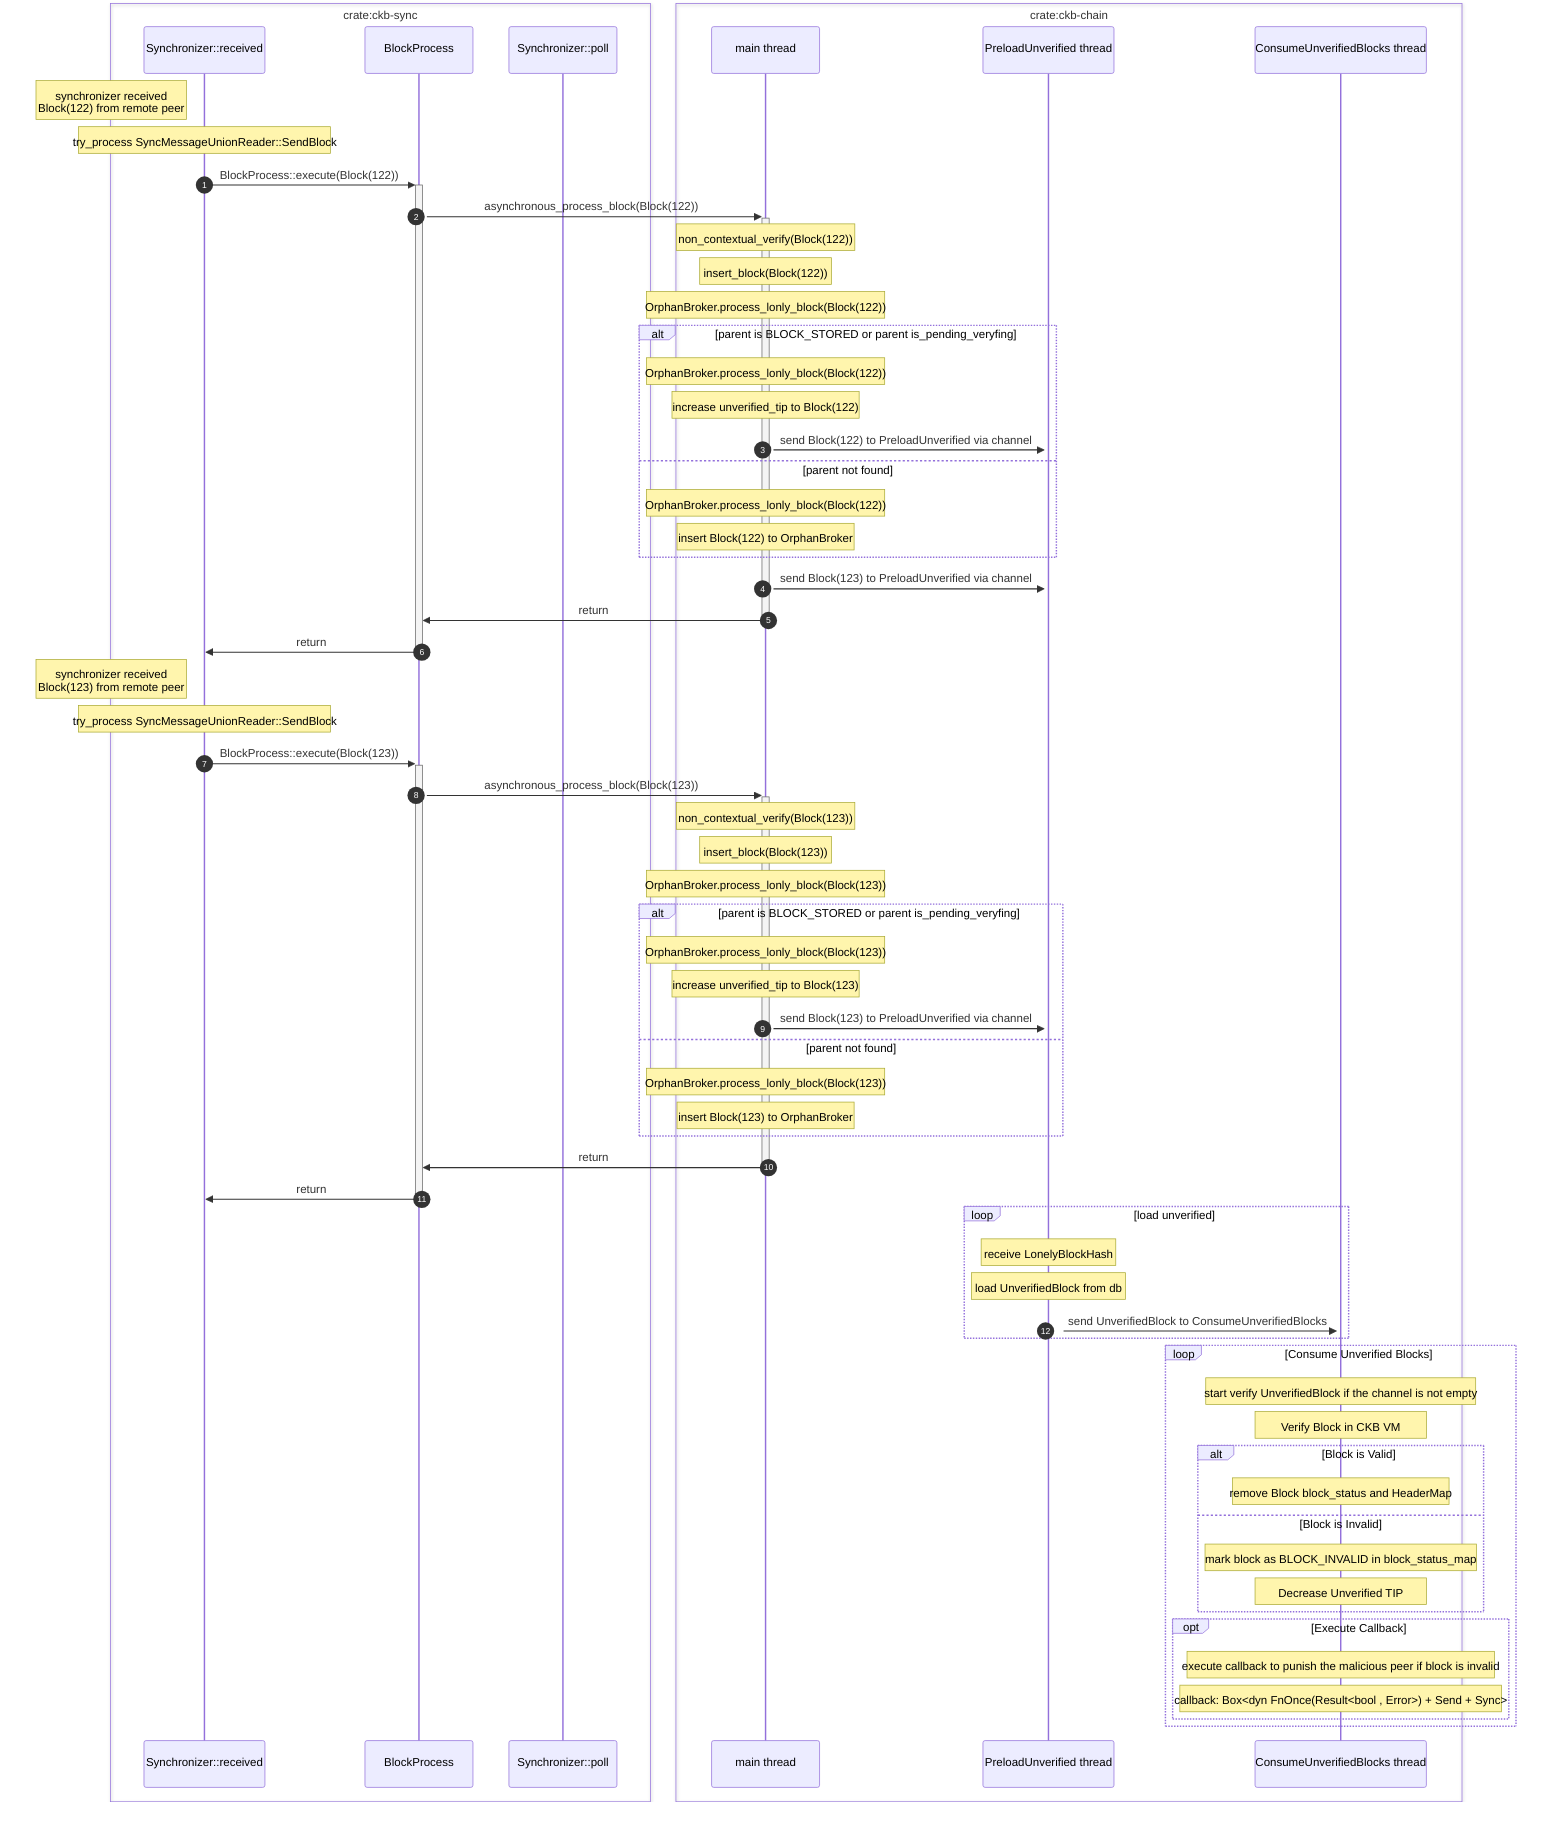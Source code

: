 sequenceDiagram
  autonumber
  participant Sr as Synchronizer::received
  participant BP as BlockProcess
  participant Sp as Synchronizer::poll
  participant C as main thread
  participant PU as PreloadUnverified thread
  participant CV as ConsumeUnverifiedBlocks thread

  box crate:ckb-sync
    participant Sr
    participant Sp
    participant BP
  end

  box crate:ckb-chain
    participant C
    participant PU
    participant CV
  end

  Note left of Sr: synchronizer received <br>Block(122) from remote peer
  Note over Sr: try_process SyncMessageUnionReader::SendBlock
  Sr ->>+ BP: BlockProcess::execute(Block(122))
  BP ->>+ C: asynchronous_process_block(Block(122))
  Note over C: non_contextual_verify(Block(122))
  Note over C: insert_block(Block(122))
  Note over C: OrphanBroker.process_lonly_block(Block(122))

  alt parent is BLOCK_STORED or parent is_pending_veryfing
    Note over C: OrphanBroker.process_lonly_block(Block(122))
    Note over C: increase unverified_tip to Block(122)
    C ->>+ PU: send Block(122) to PreloadUnverified via channel
  else parent not found
    Note over C: OrphanBroker.process_lonly_block(Block(122))
    Note over C: insert Block(122) to OrphanBroker
  end
  C ->>+ PU: send Block(123) to PreloadUnverified via channel
  C ->>- BP: return
  BP ->>- Sr: return
  Note left of Sr: synchronizer received <br>Block(123) from remote peer
  Note over Sr: try_process SyncMessageUnionReader::SendBlock
  Sr ->>+ BP: BlockProcess::execute(Block(123))
  BP ->>+ C: asynchronous_process_block(Block(123))
  Note over C: non_contextual_verify(Block(123))
  Note over C: insert_block(Block(123))
  Note over C: OrphanBroker.process_lonly_block(Block(123))
  alt parent is BLOCK_STORED or parent is_pending_veryfing
    Note over C: OrphanBroker.process_lonly_block(Block(123))
    Note over C: increase unverified_tip to Block(123)
    C ->>+ PU: send Block(123) to PreloadUnverified via channel
  else parent not found
    Note over C: OrphanBroker.process_lonly_block(Block(123))
    Note over C: insert Block(123) to OrphanBroker
  end
  C ->>- BP: return
  BP ->>- Sr: return

  loop load unverified
    Note over PU: receive LonelyBlockHash
    Note over PU: load UnverifiedBlock from db
    PU ->>+ CV: send UnverifiedBlock to ConsumeUnverifiedBlocks
  end

  loop Consume Unverified Blocks
    Note over CV: start verify UnverifiedBlock if the channel is not empty
    Note over CV: Verify Block in CKB VM

    alt Block is Valid
      Note over CV: remove Block block_status and HeaderMap
    else Block is Invalid
      Note over CV: mark block as BLOCK_INVALID in block_status_map
      Note over CV: Decrease Unverified TIP
    end

    opt Execute Callback
      Note over CV: execute callback to punish the malicious peer if block is invalid
      Note over CV: callback: Box<dyn FnOnce(Result<bool , Error>) + Send + Sync>

    end
  end